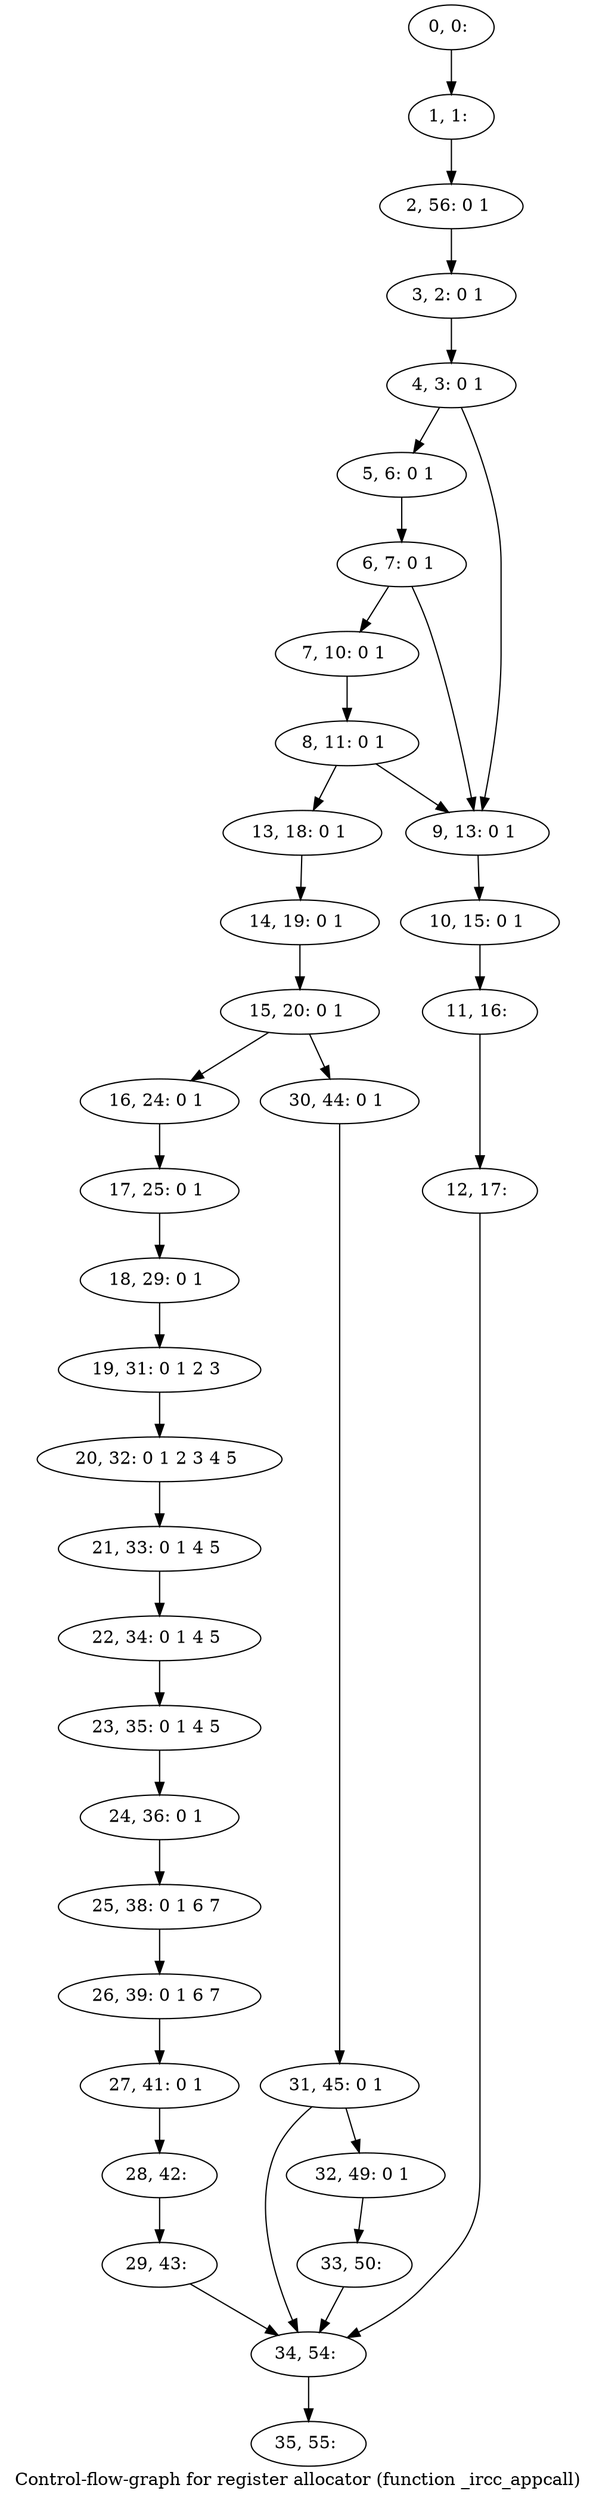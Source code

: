 digraph G {
graph [label="Control-flow-graph for register allocator (function _ircc_appcall)"]
0[label="0, 0: "];
1[label="1, 1: "];
2[label="2, 56: 0 1 "];
3[label="3, 2: 0 1 "];
4[label="4, 3: 0 1 "];
5[label="5, 6: 0 1 "];
6[label="6, 7: 0 1 "];
7[label="7, 10: 0 1 "];
8[label="8, 11: 0 1 "];
9[label="9, 13: 0 1 "];
10[label="10, 15: 0 1 "];
11[label="11, 16: "];
12[label="12, 17: "];
13[label="13, 18: 0 1 "];
14[label="14, 19: 0 1 "];
15[label="15, 20: 0 1 "];
16[label="16, 24: 0 1 "];
17[label="17, 25: 0 1 "];
18[label="18, 29: 0 1 "];
19[label="19, 31: 0 1 2 3 "];
20[label="20, 32: 0 1 2 3 4 5 "];
21[label="21, 33: 0 1 4 5 "];
22[label="22, 34: 0 1 4 5 "];
23[label="23, 35: 0 1 4 5 "];
24[label="24, 36: 0 1 "];
25[label="25, 38: 0 1 6 7 "];
26[label="26, 39: 0 1 6 7 "];
27[label="27, 41: 0 1 "];
28[label="28, 42: "];
29[label="29, 43: "];
30[label="30, 44: 0 1 "];
31[label="31, 45: 0 1 "];
32[label="32, 49: 0 1 "];
33[label="33, 50: "];
34[label="34, 54: "];
35[label="35, 55: "];
0->1 ;
1->2 ;
2->3 ;
3->4 ;
4->5 ;
4->9 ;
5->6 ;
6->7 ;
6->9 ;
7->8 ;
8->9 ;
8->13 ;
9->10 ;
10->11 ;
11->12 ;
12->34 ;
13->14 ;
14->15 ;
15->16 ;
15->30 ;
16->17 ;
17->18 ;
18->19 ;
19->20 ;
20->21 ;
21->22 ;
22->23 ;
23->24 ;
24->25 ;
25->26 ;
26->27 ;
27->28 ;
28->29 ;
29->34 ;
30->31 ;
31->32 ;
31->34 ;
32->33 ;
33->34 ;
34->35 ;
}
